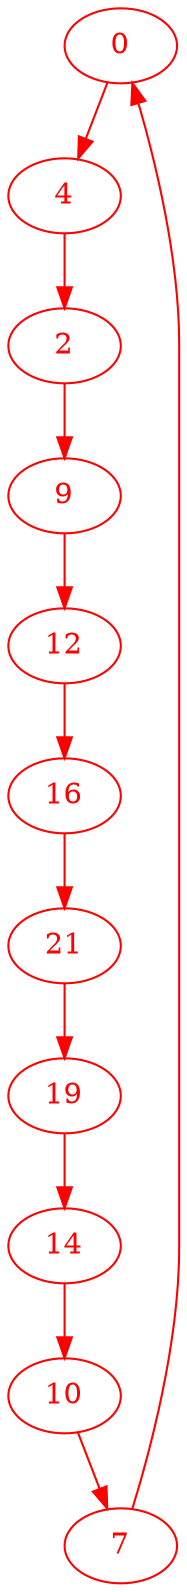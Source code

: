 digraph g{
node [color = red, fontcolor=red]; 0 2 4 7 9 10 12 14 16 19 21 ;
0 -> 4 [color=red] ;
2 -> 9 [color=red] ;
4 -> 2 [color=red] ;
7 -> 0 [color=red] ;
9 -> 12 [color=red] ;
10 -> 7 [color=red] ;
12 -> 16 [color=red] ;
14 -> 10 [color=red] ;
16 -> 21 [color=red] ;
19 -> 14 [color=red] ;
21 -> 19 [color=red] ;
}